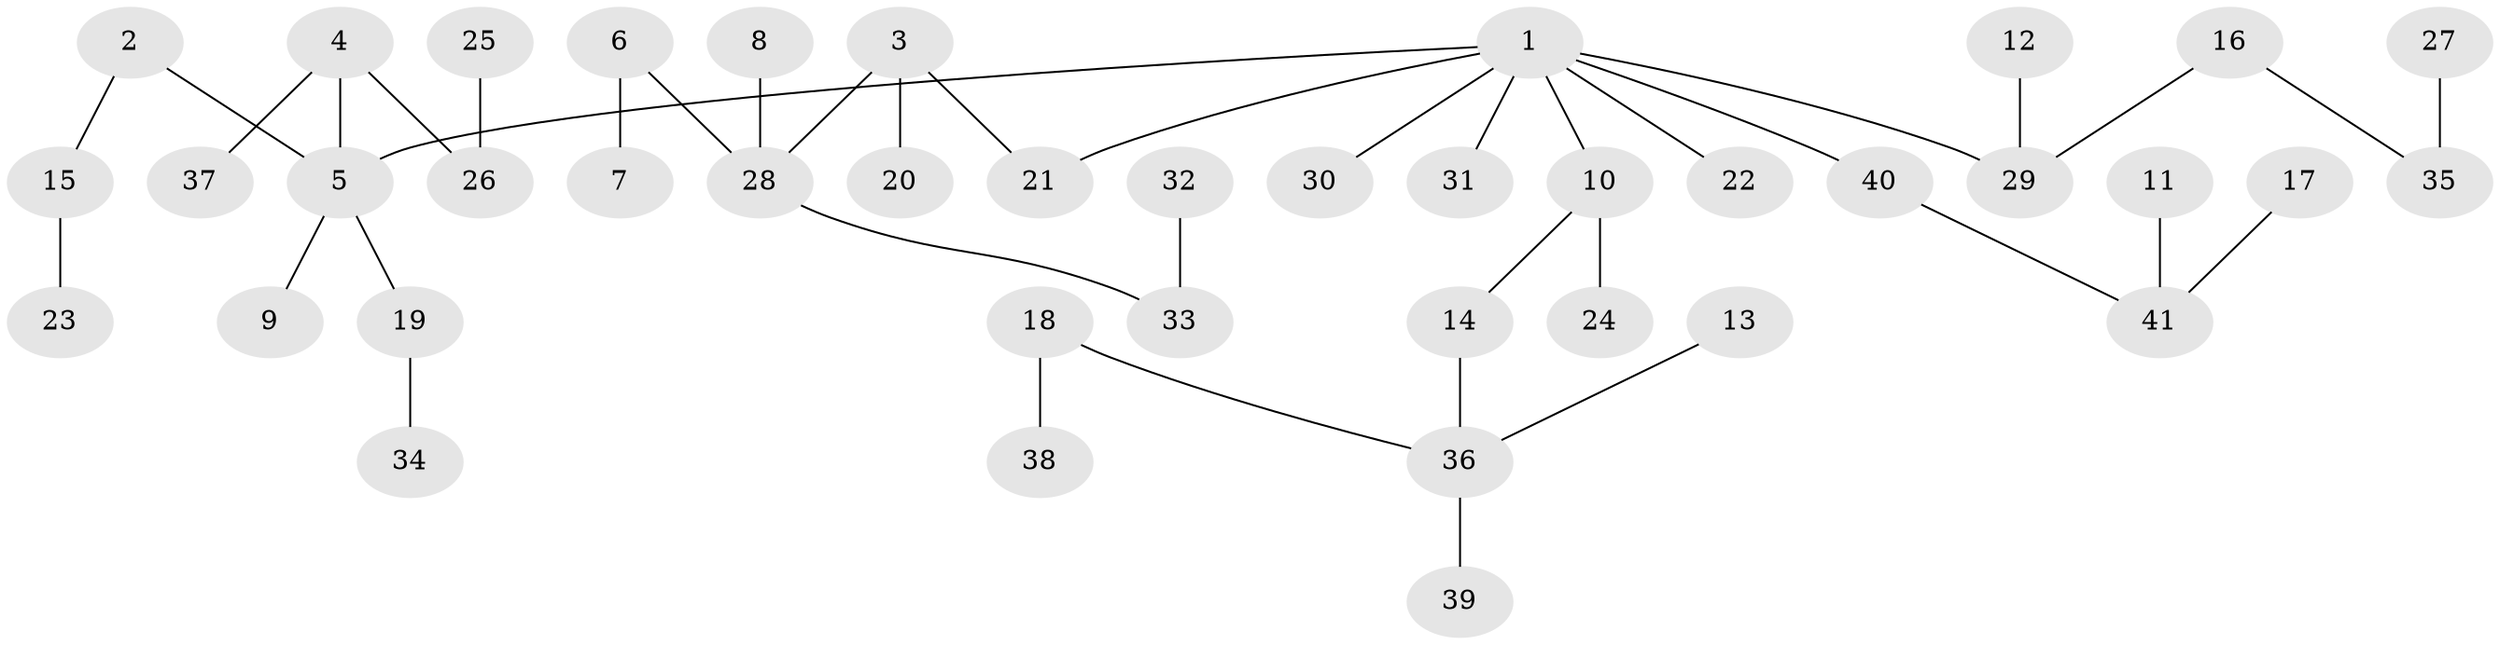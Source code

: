 // original degree distribution, {7: 0.012345679012345678, 1: 0.49382716049382713, 8: 0.012345679012345678, 2: 0.24691358024691357, 3: 0.18518518518518517, 6: 0.012345679012345678, 5: 0.024691358024691357, 4: 0.012345679012345678}
// Generated by graph-tools (version 1.1) at 2025/02/03/09/25 03:02:27]
// undirected, 41 vertices, 40 edges
graph export_dot {
graph [start="1"]
  node [color=gray90,style=filled];
  1;
  2;
  3;
  4;
  5;
  6;
  7;
  8;
  9;
  10;
  11;
  12;
  13;
  14;
  15;
  16;
  17;
  18;
  19;
  20;
  21;
  22;
  23;
  24;
  25;
  26;
  27;
  28;
  29;
  30;
  31;
  32;
  33;
  34;
  35;
  36;
  37;
  38;
  39;
  40;
  41;
  1 -- 5 [weight=1.0];
  1 -- 10 [weight=1.0];
  1 -- 21 [weight=1.0];
  1 -- 22 [weight=1.0];
  1 -- 29 [weight=1.0];
  1 -- 30 [weight=1.0];
  1 -- 31 [weight=1.0];
  1 -- 40 [weight=1.0];
  2 -- 5 [weight=1.0];
  2 -- 15 [weight=1.0];
  3 -- 20 [weight=1.0];
  3 -- 21 [weight=1.0];
  3 -- 28 [weight=1.0];
  4 -- 5 [weight=1.0];
  4 -- 26 [weight=1.0];
  4 -- 37 [weight=1.0];
  5 -- 9 [weight=1.0];
  5 -- 19 [weight=1.0];
  6 -- 7 [weight=1.0];
  6 -- 28 [weight=1.0];
  8 -- 28 [weight=1.0];
  10 -- 14 [weight=1.0];
  10 -- 24 [weight=1.0];
  11 -- 41 [weight=1.0];
  12 -- 29 [weight=1.0];
  13 -- 36 [weight=1.0];
  14 -- 36 [weight=1.0];
  15 -- 23 [weight=1.0];
  16 -- 29 [weight=1.0];
  16 -- 35 [weight=1.0];
  17 -- 41 [weight=1.0];
  18 -- 36 [weight=1.0];
  18 -- 38 [weight=1.0];
  19 -- 34 [weight=1.0];
  25 -- 26 [weight=1.0];
  27 -- 35 [weight=1.0];
  28 -- 33 [weight=1.0];
  32 -- 33 [weight=1.0];
  36 -- 39 [weight=1.0];
  40 -- 41 [weight=1.0];
}
